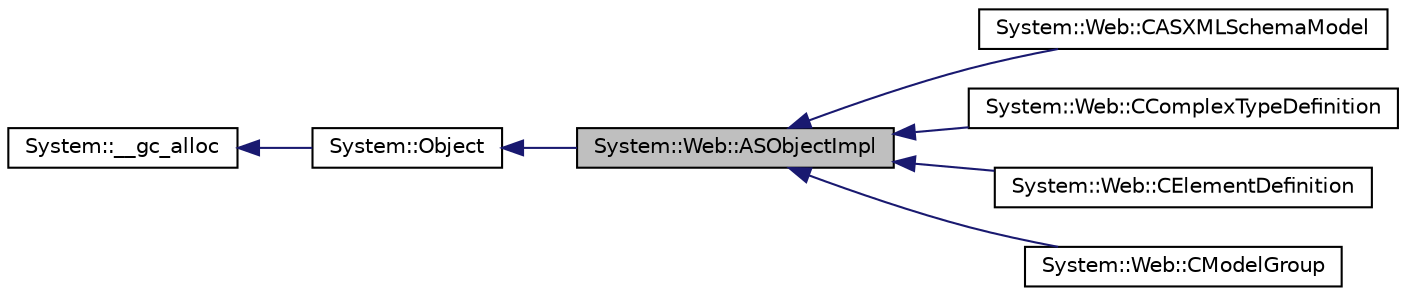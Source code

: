 digraph G
{
  edge [fontname="Helvetica",fontsize="10",labelfontname="Helvetica",labelfontsize="10"];
  node [fontname="Helvetica",fontsize="10",shape=record];
  rankdir="LR";
  Node1 [label="System::Web::ASObjectImpl",height=0.2,width=0.4,color="black", fillcolor="grey75", style="filled" fontcolor="black"];
  Node2 -> Node1 [dir="back",color="midnightblue",fontsize="10",style="solid",fontname="Helvetica"];
  Node2 [label="System::Object",height=0.2,width=0.4,color="black", fillcolor="white", style="filled",URL="$class_system_1_1_object.html"];
  Node3 -> Node2 [dir="back",color="midnightblue",fontsize="10",style="solid",fontname="Helvetica"];
  Node3 [label="System::__gc_alloc",height=0.2,width=0.4,color="black", fillcolor="white", style="filled",URL="$class_system_1_1____gc__alloc.html"];
  Node1 -> Node4 [dir="back",color="midnightblue",fontsize="10",style="solid",fontname="Helvetica"];
  Node4 [label="System::Web::CASXMLSchemaModel",height=0.2,width=0.4,color="black", fillcolor="white", style="filled",URL="$class_system_1_1_web_1_1_c_a_s_x_m_l_schema_model.html"];
  Node1 -> Node5 [dir="back",color="midnightblue",fontsize="10",style="solid",fontname="Helvetica"];
  Node5 [label="System::Web::CComplexTypeDefinition",height=0.2,width=0.4,color="black", fillcolor="white", style="filled",URL="$class_system_1_1_web_1_1_c_complex_type_definition.html"];
  Node1 -> Node6 [dir="back",color="midnightblue",fontsize="10",style="solid",fontname="Helvetica"];
  Node6 [label="System::Web::CElementDefinition",height=0.2,width=0.4,color="black", fillcolor="white", style="filled",URL="$class_system_1_1_web_1_1_c_element_definition.html"];
  Node1 -> Node7 [dir="back",color="midnightblue",fontsize="10",style="solid",fontname="Helvetica"];
  Node7 [label="System::Web::CModelGroup",height=0.2,width=0.4,color="black", fillcolor="white", style="filled",URL="$class_system_1_1_web_1_1_c_model_group.html"];
}
